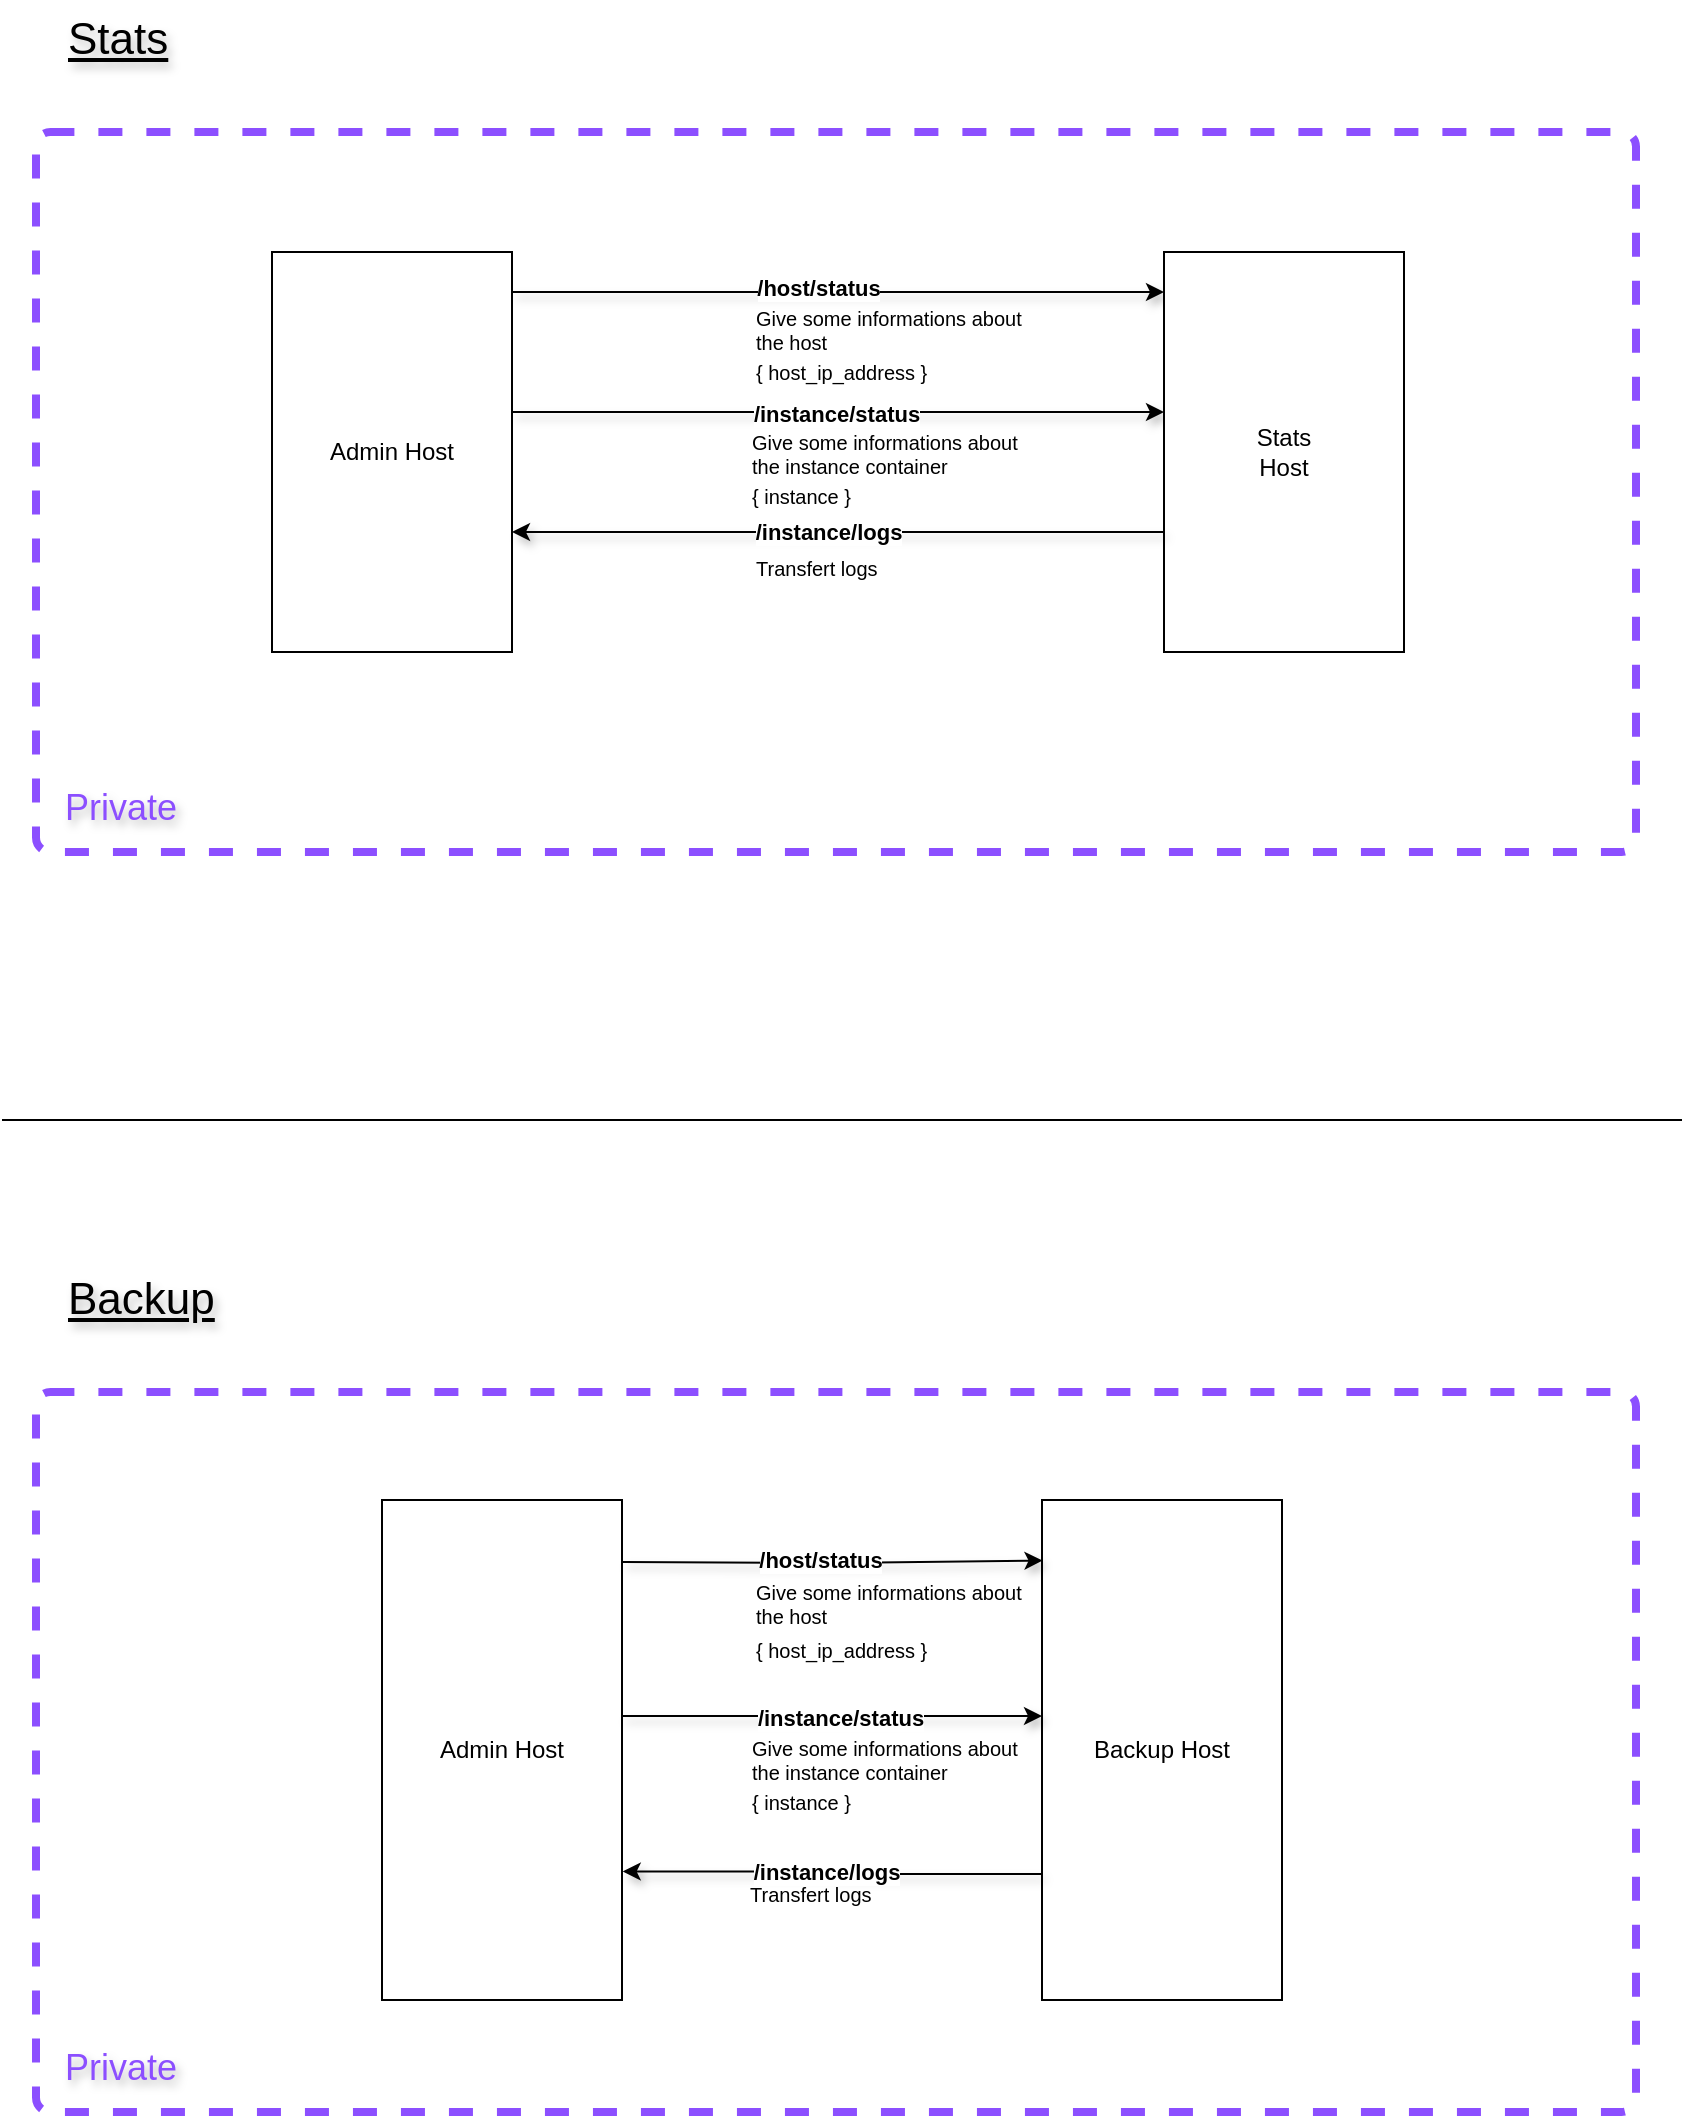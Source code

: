 <mxfile version="24.2.5" type="device">
  <diagram name="Admin" id="zxFufBINW5DzYveBnkqI">
    <mxGraphModel dx="598" dy="-414" grid="1" gridSize="10" guides="1" tooltips="1" connect="1" arrows="1" fold="1" page="1" pageScale="1" pageWidth="1354" pageHeight="762" math="0" shadow="0">
      <root>
        <mxCell id="0" />
        <mxCell id="1" parent="0" />
        <mxCell id="yAXcgGLpdITlc99WxAyp-29" value="" style="rounded=1;whiteSpace=wrap;html=1;fillColor=none;dashed=1;strokeWidth=4;strokeColor=#8C4FFF;arcSize=2;" vertex="1" parent="1">
          <mxGeometry x="277" y="1536" width="800" height="360" as="geometry" />
        </mxCell>
        <mxCell id="yAXcgGLpdITlc99WxAyp-1" value="" style="rounded=1;whiteSpace=wrap;html=1;fillColor=none;dashed=1;strokeWidth=4;strokeColor=#8C4FFF;arcSize=2;" vertex="1" parent="1">
          <mxGeometry x="277" y="906" width="800" height="360" as="geometry" />
        </mxCell>
        <mxCell id="yAXcgGLpdITlc99WxAyp-2" value="&lt;font style=&quot;font-size: 22px;&quot;&gt;&lt;u&gt;Stats&lt;/u&gt;&lt;/font&gt;" style="text;html=1;align=left;verticalAlign=middle;resizable=0;points=[];autosize=1;strokeColor=none;fillColor=none;textShadow=1;" vertex="1" parent="1">
          <mxGeometry x="291" y="840" width="70" height="40" as="geometry" />
        </mxCell>
        <mxCell id="yAXcgGLpdITlc99WxAyp-4" style="edgeStyle=orthogonalEdgeStyle;rounded=0;orthogonalLoop=1;jettySize=auto;html=1;exitX=1;exitY=0.25;exitDx=0;exitDy=0;entryX=0;entryY=0.25;entryDx=0;entryDy=0;shadow=1;textShadow=1;fontStyle=1" edge="1" parent="1">
          <mxGeometry relative="1" as="geometry">
            <mxPoint x="515" y="986" as="sourcePoint" />
            <mxPoint x="841" y="986" as="targetPoint" />
          </mxGeometry>
        </mxCell>
        <mxCell id="yAXcgGLpdITlc99WxAyp-5" value="&lt;b&gt;/host/status&lt;/b&gt;" style="edgeLabel;html=1;align=center;verticalAlign=middle;resizable=0;points=[];textShadow=0;" vertex="1" connectable="0" parent="yAXcgGLpdITlc99WxAyp-4">
          <mxGeometry x="-0.065" y="2" relative="1" as="geometry">
            <mxPoint as="offset" />
          </mxGeometry>
        </mxCell>
        <mxCell id="yAXcgGLpdITlc99WxAyp-6" style="edgeStyle=orthogonalEdgeStyle;rounded=0;orthogonalLoop=1;jettySize=auto;html=1;exitX=1;exitY=0.75;exitDx=0;exitDy=0;entryX=0;entryY=0.75;entryDx=0;entryDy=0;shadow=1;textShadow=1;fontStyle=1" edge="1" parent="1">
          <mxGeometry relative="1" as="geometry">
            <mxPoint x="515" y="1046.0" as="sourcePoint" />
            <mxPoint x="841" y="1046.0" as="targetPoint" />
          </mxGeometry>
        </mxCell>
        <mxCell id="yAXcgGLpdITlc99WxAyp-7" value="&lt;b&gt;/instance/status&lt;/b&gt;" style="edgeLabel;html=1;align=center;verticalAlign=middle;resizable=0;points=[];textShadow=0;" vertex="1" connectable="0" parent="yAXcgGLpdITlc99WxAyp-6">
          <mxGeometry x="-0.082" y="-1" relative="1" as="geometry">
            <mxPoint x="12" as="offset" />
          </mxGeometry>
        </mxCell>
        <mxCell id="yAXcgGLpdITlc99WxAyp-8" value="Admin Host" style="whiteSpace=wrap;html=1;" vertex="1" parent="1">
          <mxGeometry x="395" y="966" width="120" height="200" as="geometry" />
        </mxCell>
        <mxCell id="yAXcgGLpdITlc99WxAyp-9" value="Stats&lt;br&gt;Host" style="whiteSpace=wrap;html=1;" vertex="1" parent="1">
          <mxGeometry x="841" y="966" width="120" height="200" as="geometry" />
        </mxCell>
        <mxCell id="yAXcgGLpdITlc99WxAyp-10" value="&lt;font color=&quot;#8c4fff&quot; style=&quot;font-size: 18px;&quot;&gt;Private&lt;/font&gt;" style="text;html=1;align=center;verticalAlign=middle;resizable=0;points=[];autosize=1;strokeColor=none;fillColor=none;textShadow=1;" vertex="1" parent="1">
          <mxGeometry x="279" y="1224" width="80" height="40" as="geometry" />
        </mxCell>
        <mxCell id="yAXcgGLpdITlc99WxAyp-11" style="edgeStyle=orthogonalEdgeStyle;rounded=0;orthogonalLoop=1;jettySize=auto;html=1;exitX=1;exitY=0.75;exitDx=0;exitDy=0;entryX=0;entryY=0.75;entryDx=0;entryDy=0;shadow=1;textShadow=1;fontStyle=1;endArrow=none;endFill=0;startArrow=classic;startFill=1;" edge="1" parent="1">
          <mxGeometry relative="1" as="geometry">
            <mxPoint x="515" y="1106.0" as="sourcePoint" />
            <mxPoint x="841" y="1106.0" as="targetPoint" />
          </mxGeometry>
        </mxCell>
        <mxCell id="yAXcgGLpdITlc99WxAyp-12" value="&lt;b&gt;/instance/logs&lt;/b&gt;" style="edgeLabel;html=1;align=center;verticalAlign=middle;resizable=0;points=[];textShadow=0;" vertex="1" connectable="0" parent="yAXcgGLpdITlc99WxAyp-11">
          <mxGeometry x="-0.082" y="-1" relative="1" as="geometry">
            <mxPoint x="8" y="-1" as="offset" />
          </mxGeometry>
        </mxCell>
        <mxCell id="yAXcgGLpdITlc99WxAyp-13" value="&lt;font style=&quot;font-size: 10px;&quot;&gt;{ host_ip_address }&lt;/font&gt;" style="text;html=1;align=left;verticalAlign=middle;resizable=0;points=[];autosize=1;strokeColor=none;fillColor=none;fontSize=10;" vertex="1" parent="1">
          <mxGeometry x="635" y="1011" width="110" height="30" as="geometry" />
        </mxCell>
        <mxCell id="yAXcgGLpdITlc99WxAyp-14" value="&lt;font style=&quot;font-size: 10px;&quot;&gt;Give some informations about &lt;br&gt;the host&lt;/font&gt;" style="text;html=1;align=left;verticalAlign=middle;resizable=0;points=[];autosize=1;strokeColor=none;fillColor=none;fontSize=10;" vertex="1" parent="1">
          <mxGeometry x="635" y="985" width="160" height="40" as="geometry" />
        </mxCell>
        <mxCell id="yAXcgGLpdITlc99WxAyp-15" value="&lt;font style=&quot;font-size: 10px;&quot;&gt;{ instance }&lt;/font&gt;" style="text;html=1;align=left;verticalAlign=middle;resizable=0;points=[];autosize=1;strokeColor=none;fillColor=none;fontSize=10;" vertex="1" parent="1">
          <mxGeometry x="633" y="1073" width="70" height="30" as="geometry" />
        </mxCell>
        <mxCell id="yAXcgGLpdITlc99WxAyp-16" value="&lt;font style=&quot;font-size: 10px;&quot;&gt;Give some informations about &lt;br&gt;the instance container&lt;/font&gt;" style="text;html=1;align=left;verticalAlign=middle;resizable=0;points=[];autosize=1;strokeColor=none;fillColor=none;fontSize=10;" vertex="1" parent="1">
          <mxGeometry x="633" y="1047" width="160" height="40" as="geometry" />
        </mxCell>
        <mxCell id="yAXcgGLpdITlc99WxAyp-17" value="Transfert logs" style="text;html=1;align=left;verticalAlign=middle;resizable=0;points=[];autosize=1;strokeColor=none;fillColor=none;fontSize=10;" vertex="1" parent="1">
          <mxGeometry x="635" y="1109" width="80" height="30" as="geometry" />
        </mxCell>
        <mxCell id="yAXcgGLpdITlc99WxAyp-27" value="" style="endArrow=none;html=1;rounded=0;" edge="1" parent="1">
          <mxGeometry width="50" height="50" relative="1" as="geometry">
            <mxPoint x="260" y="1400" as="sourcePoint" />
            <mxPoint x="1100" y="1400" as="targetPoint" />
          </mxGeometry>
        </mxCell>
        <mxCell id="yAXcgGLpdITlc99WxAyp-28" value="&lt;font style=&quot;font-size: 22px;&quot;&gt;&lt;u&gt;Backup&lt;/u&gt;&lt;/font&gt;" style="text;html=1;align=left;verticalAlign=middle;resizable=0;points=[];autosize=1;strokeColor=none;fillColor=none;textShadow=1;" vertex="1" parent="1">
          <mxGeometry x="291" y="1470" width="100" height="40" as="geometry" />
        </mxCell>
        <mxCell id="yAXcgGLpdITlc99WxAyp-30" value="&lt;font color=&quot;#8c4fff&quot; style=&quot;font-size: 18px;&quot;&gt;Private&lt;/font&gt;" style="text;html=1;align=center;verticalAlign=middle;resizable=0;points=[];autosize=1;strokeColor=none;fillColor=none;textShadow=1;" vertex="1" parent="1">
          <mxGeometry x="279" y="1854" width="80" height="40" as="geometry" />
        </mxCell>
        <mxCell id="yAXcgGLpdITlc99WxAyp-31" value="Admin Host" style="whiteSpace=wrap;html=1;" vertex="1" parent="1">
          <mxGeometry x="450" y="1590" width="120" height="250" as="geometry" />
        </mxCell>
        <mxCell id="yAXcgGLpdITlc99WxAyp-32" value="Backup Host" style="whiteSpace=wrap;html=1;" vertex="1" parent="1">
          <mxGeometry x="780" y="1590" width="120" height="250" as="geometry" />
        </mxCell>
        <mxCell id="yAXcgGLpdITlc99WxAyp-33" style="edgeStyle=orthogonalEdgeStyle;rounded=0;orthogonalLoop=1;jettySize=auto;html=1;entryX=0.002;entryY=0.201;entryDx=0;entryDy=0;shadow=1;textShadow=1;fontStyle=1;exitX=1.003;exitY=0.204;exitDx=0;exitDy=0;exitPerimeter=0;entryPerimeter=0;" edge="1" parent="1">
          <mxGeometry relative="1" as="geometry">
            <mxPoint x="570.36" y="1621" as="sourcePoint" />
            <mxPoint x="780.24" y="1620.25" as="targetPoint" />
          </mxGeometry>
        </mxCell>
        <mxCell id="yAXcgGLpdITlc99WxAyp-34" value="&lt;b&gt;/host/status&lt;/b&gt;" style="edgeLabel;html=1;align=center;verticalAlign=middle;resizable=0;points=[];textShadow=0;" vertex="1" connectable="0" parent="yAXcgGLpdITlc99WxAyp-33">
          <mxGeometry x="-0.065" y="2" relative="1" as="geometry">
            <mxPoint as="offset" />
          </mxGeometry>
        </mxCell>
        <mxCell id="yAXcgGLpdITlc99WxAyp-35" style="edgeStyle=orthogonalEdgeStyle;rounded=0;orthogonalLoop=1;jettySize=auto;html=1;exitX=1;exitY=0.5;exitDx=0;exitDy=0;shadow=1;textShadow=1;fontStyle=1" edge="1" parent="1">
          <mxGeometry relative="1" as="geometry">
            <mxPoint x="570" y="1698" as="sourcePoint" />
            <mxPoint x="780" y="1698" as="targetPoint" />
          </mxGeometry>
        </mxCell>
        <mxCell id="yAXcgGLpdITlc99WxAyp-36" value="&lt;b&gt;/instance/status&lt;/b&gt;" style="edgeLabel;html=1;align=center;verticalAlign=middle;resizable=0;points=[];textShadow=0;" vertex="1" connectable="0" parent="yAXcgGLpdITlc99WxAyp-35">
          <mxGeometry x="-0.082" y="-1" relative="1" as="geometry">
            <mxPoint x="12" as="offset" />
          </mxGeometry>
        </mxCell>
        <mxCell id="yAXcgGLpdITlc99WxAyp-37" style="edgeStyle=orthogonalEdgeStyle;rounded=0;orthogonalLoop=1;jettySize=auto;html=1;exitX=1.003;exitY=0.811;exitDx=0;exitDy=0;entryX=0;entryY=0.816;entryDx=0;entryDy=0;shadow=1;textShadow=1;fontStyle=1;endArrow=none;endFill=0;startArrow=classic;startFill=1;exitPerimeter=0;entryPerimeter=0;" edge="1" parent="1">
          <mxGeometry relative="1" as="geometry">
            <mxPoint x="570.36" y="1775.75" as="sourcePoint" />
            <mxPoint x="780" y="1777" as="targetPoint" />
            <Array as="points">
              <mxPoint x="676" y="1776" />
              <mxPoint x="676" y="1777" />
            </Array>
          </mxGeometry>
        </mxCell>
        <mxCell id="yAXcgGLpdITlc99WxAyp-38" value="&lt;b&gt;/instance/logs&lt;/b&gt;" style="edgeLabel;html=1;align=center;verticalAlign=middle;resizable=0;points=[];textShadow=0;" vertex="1" connectable="0" parent="yAXcgGLpdITlc99WxAyp-37">
          <mxGeometry x="-0.082" y="-1" relative="1" as="geometry">
            <mxPoint x="4" y="-1" as="offset" />
          </mxGeometry>
        </mxCell>
        <mxCell id="yAXcgGLpdITlc99WxAyp-39" value="&lt;font style=&quot;font-size: 10px;&quot;&gt;{ host_ip_address }&lt;/font&gt;" style="text;html=1;align=left;verticalAlign=middle;resizable=0;points=[];autosize=1;strokeColor=none;fillColor=none;fontSize=10;" vertex="1" parent="1">
          <mxGeometry x="635" y="1650" width="110" height="30" as="geometry" />
        </mxCell>
        <mxCell id="yAXcgGLpdITlc99WxAyp-40" value="&lt;font style=&quot;font-size: 10px;&quot;&gt;Give some informations about &lt;br&gt;the host&lt;/font&gt;" style="text;html=1;align=left;verticalAlign=middle;resizable=0;points=[];autosize=1;strokeColor=none;fillColor=none;fontSize=10;" vertex="1" parent="1">
          <mxGeometry x="635" y="1622" width="160" height="40" as="geometry" />
        </mxCell>
        <mxCell id="yAXcgGLpdITlc99WxAyp-41" value="&lt;font style=&quot;font-size: 10px;&quot;&gt;{ instance }&lt;/font&gt;" style="text;html=1;align=left;verticalAlign=middle;resizable=0;points=[];autosize=1;strokeColor=none;fillColor=none;fontSize=10;" vertex="1" parent="1">
          <mxGeometry x="633" y="1726" width="70" height="30" as="geometry" />
        </mxCell>
        <mxCell id="yAXcgGLpdITlc99WxAyp-42" value="&lt;font style=&quot;font-size: 10px;&quot;&gt;Give some informations about &lt;br&gt;the instance container&lt;/font&gt;" style="text;html=1;align=left;verticalAlign=middle;resizable=0;points=[];autosize=1;strokeColor=none;fillColor=none;fontSize=10;" vertex="1" parent="1">
          <mxGeometry x="633" y="1700" width="160" height="40" as="geometry" />
        </mxCell>
        <mxCell id="yAXcgGLpdITlc99WxAyp-43" value="Transfert logs" style="text;html=1;align=left;verticalAlign=middle;resizable=0;points=[];autosize=1;strokeColor=none;fillColor=none;fontSize=10;" vertex="1" parent="1">
          <mxGeometry x="632" y="1772" width="80" height="30" as="geometry" />
        </mxCell>
      </root>
    </mxGraphModel>
  </diagram>
</mxfile>
